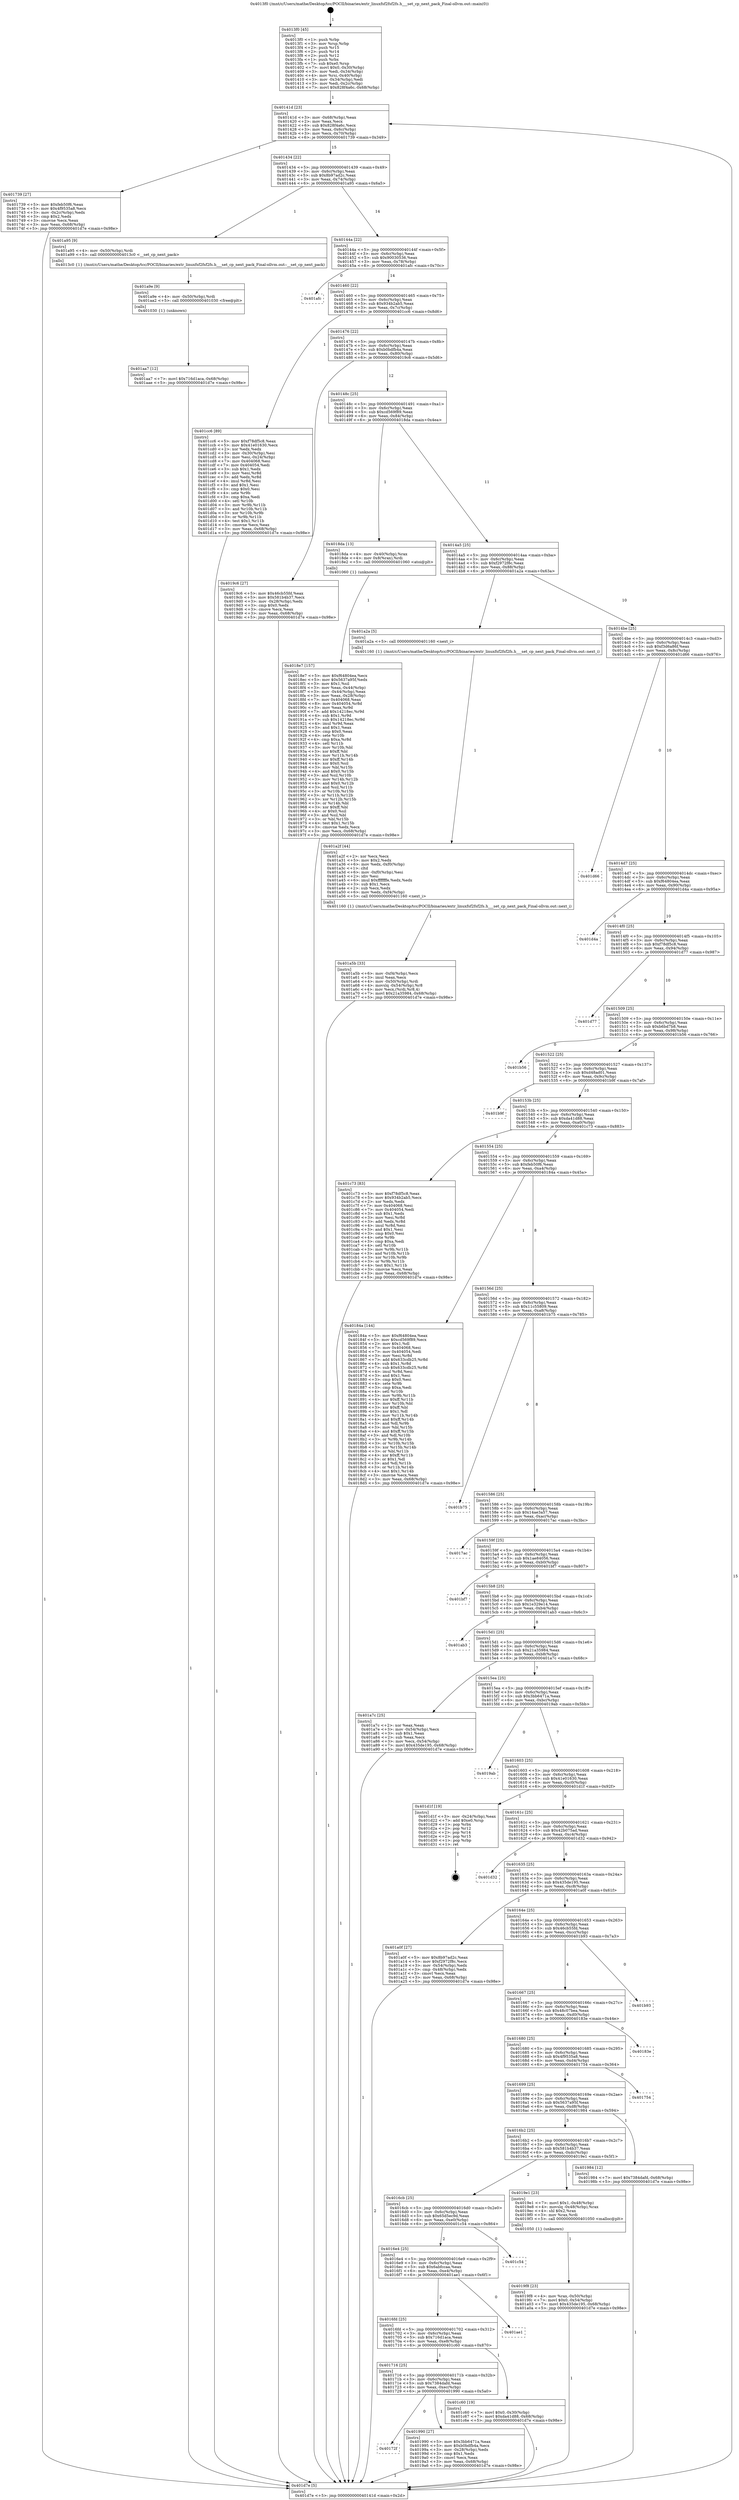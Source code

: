 digraph "0x4013f0" {
  label = "0x4013f0 (/mnt/c/Users/mathe/Desktop/tcc/POCII/binaries/extr_linuxfsf2fsf2fs.h___set_cp_next_pack_Final-ollvm.out::main(0))"
  labelloc = "t"
  node[shape=record]

  Entry [label="",width=0.3,height=0.3,shape=circle,fillcolor=black,style=filled]
  "0x40141d" [label="{
     0x40141d [23]\l
     | [instrs]\l
     &nbsp;&nbsp;0x40141d \<+3\>: mov -0x68(%rbp),%eax\l
     &nbsp;&nbsp;0x401420 \<+2\>: mov %eax,%ecx\l
     &nbsp;&nbsp;0x401422 \<+6\>: sub $0x828f4a6c,%ecx\l
     &nbsp;&nbsp;0x401428 \<+3\>: mov %eax,-0x6c(%rbp)\l
     &nbsp;&nbsp;0x40142b \<+3\>: mov %ecx,-0x70(%rbp)\l
     &nbsp;&nbsp;0x40142e \<+6\>: je 0000000000401739 \<main+0x349\>\l
  }"]
  "0x401739" [label="{
     0x401739 [27]\l
     | [instrs]\l
     &nbsp;&nbsp;0x401739 \<+5\>: mov $0xfeb50f6,%eax\l
     &nbsp;&nbsp;0x40173e \<+5\>: mov $0x4f9535a8,%ecx\l
     &nbsp;&nbsp;0x401743 \<+3\>: mov -0x2c(%rbp),%edx\l
     &nbsp;&nbsp;0x401746 \<+3\>: cmp $0x2,%edx\l
     &nbsp;&nbsp;0x401749 \<+3\>: cmovne %ecx,%eax\l
     &nbsp;&nbsp;0x40174c \<+3\>: mov %eax,-0x68(%rbp)\l
     &nbsp;&nbsp;0x40174f \<+5\>: jmp 0000000000401d7e \<main+0x98e\>\l
  }"]
  "0x401434" [label="{
     0x401434 [22]\l
     | [instrs]\l
     &nbsp;&nbsp;0x401434 \<+5\>: jmp 0000000000401439 \<main+0x49\>\l
     &nbsp;&nbsp;0x401439 \<+3\>: mov -0x6c(%rbp),%eax\l
     &nbsp;&nbsp;0x40143c \<+5\>: sub $0x8b97ad2c,%eax\l
     &nbsp;&nbsp;0x401441 \<+3\>: mov %eax,-0x74(%rbp)\l
     &nbsp;&nbsp;0x401444 \<+6\>: je 0000000000401a95 \<main+0x6a5\>\l
  }"]
  "0x401d7e" [label="{
     0x401d7e [5]\l
     | [instrs]\l
     &nbsp;&nbsp;0x401d7e \<+5\>: jmp 000000000040141d \<main+0x2d\>\l
  }"]
  "0x4013f0" [label="{
     0x4013f0 [45]\l
     | [instrs]\l
     &nbsp;&nbsp;0x4013f0 \<+1\>: push %rbp\l
     &nbsp;&nbsp;0x4013f1 \<+3\>: mov %rsp,%rbp\l
     &nbsp;&nbsp;0x4013f4 \<+2\>: push %r15\l
     &nbsp;&nbsp;0x4013f6 \<+2\>: push %r14\l
     &nbsp;&nbsp;0x4013f8 \<+2\>: push %r12\l
     &nbsp;&nbsp;0x4013fa \<+1\>: push %rbx\l
     &nbsp;&nbsp;0x4013fb \<+7\>: sub $0xe0,%rsp\l
     &nbsp;&nbsp;0x401402 \<+7\>: movl $0x0,-0x30(%rbp)\l
     &nbsp;&nbsp;0x401409 \<+3\>: mov %edi,-0x34(%rbp)\l
     &nbsp;&nbsp;0x40140c \<+4\>: mov %rsi,-0x40(%rbp)\l
     &nbsp;&nbsp;0x401410 \<+3\>: mov -0x34(%rbp),%edi\l
     &nbsp;&nbsp;0x401413 \<+3\>: mov %edi,-0x2c(%rbp)\l
     &nbsp;&nbsp;0x401416 \<+7\>: movl $0x828f4a6c,-0x68(%rbp)\l
  }"]
  Exit [label="",width=0.3,height=0.3,shape=circle,fillcolor=black,style=filled,peripheries=2]
  "0x401a95" [label="{
     0x401a95 [9]\l
     | [instrs]\l
     &nbsp;&nbsp;0x401a95 \<+4\>: mov -0x50(%rbp),%rdi\l
     &nbsp;&nbsp;0x401a99 \<+5\>: call 00000000004013c0 \<__set_cp_next_pack\>\l
     | [calls]\l
     &nbsp;&nbsp;0x4013c0 \{1\} (/mnt/c/Users/mathe/Desktop/tcc/POCII/binaries/extr_linuxfsf2fsf2fs.h___set_cp_next_pack_Final-ollvm.out::__set_cp_next_pack)\l
  }"]
  "0x40144a" [label="{
     0x40144a [22]\l
     | [instrs]\l
     &nbsp;&nbsp;0x40144a \<+5\>: jmp 000000000040144f \<main+0x5f\>\l
     &nbsp;&nbsp;0x40144f \<+3\>: mov -0x6c(%rbp),%eax\l
     &nbsp;&nbsp;0x401452 \<+5\>: sub $0x90030536,%eax\l
     &nbsp;&nbsp;0x401457 \<+3\>: mov %eax,-0x78(%rbp)\l
     &nbsp;&nbsp;0x40145a \<+6\>: je 0000000000401afc \<main+0x70c\>\l
  }"]
  "0x401aa7" [label="{
     0x401aa7 [12]\l
     | [instrs]\l
     &nbsp;&nbsp;0x401aa7 \<+7\>: movl $0x716d1aca,-0x68(%rbp)\l
     &nbsp;&nbsp;0x401aae \<+5\>: jmp 0000000000401d7e \<main+0x98e\>\l
  }"]
  "0x401afc" [label="{
     0x401afc\l
  }", style=dashed]
  "0x401460" [label="{
     0x401460 [22]\l
     | [instrs]\l
     &nbsp;&nbsp;0x401460 \<+5\>: jmp 0000000000401465 \<main+0x75\>\l
     &nbsp;&nbsp;0x401465 \<+3\>: mov -0x6c(%rbp),%eax\l
     &nbsp;&nbsp;0x401468 \<+5\>: sub $0x934b2ab5,%eax\l
     &nbsp;&nbsp;0x40146d \<+3\>: mov %eax,-0x7c(%rbp)\l
     &nbsp;&nbsp;0x401470 \<+6\>: je 0000000000401cc6 \<main+0x8d6\>\l
  }"]
  "0x401a9e" [label="{
     0x401a9e [9]\l
     | [instrs]\l
     &nbsp;&nbsp;0x401a9e \<+4\>: mov -0x50(%rbp),%rdi\l
     &nbsp;&nbsp;0x401aa2 \<+5\>: call 0000000000401030 \<free@plt\>\l
     | [calls]\l
     &nbsp;&nbsp;0x401030 \{1\} (unknown)\l
  }"]
  "0x401cc6" [label="{
     0x401cc6 [89]\l
     | [instrs]\l
     &nbsp;&nbsp;0x401cc6 \<+5\>: mov $0xf78df5c8,%eax\l
     &nbsp;&nbsp;0x401ccb \<+5\>: mov $0x41e01630,%ecx\l
     &nbsp;&nbsp;0x401cd0 \<+2\>: xor %edx,%edx\l
     &nbsp;&nbsp;0x401cd2 \<+3\>: mov -0x30(%rbp),%esi\l
     &nbsp;&nbsp;0x401cd5 \<+3\>: mov %esi,-0x24(%rbp)\l
     &nbsp;&nbsp;0x401cd8 \<+7\>: mov 0x404068,%esi\l
     &nbsp;&nbsp;0x401cdf \<+7\>: mov 0x404054,%edi\l
     &nbsp;&nbsp;0x401ce6 \<+3\>: sub $0x1,%edx\l
     &nbsp;&nbsp;0x401ce9 \<+3\>: mov %esi,%r8d\l
     &nbsp;&nbsp;0x401cec \<+3\>: add %edx,%r8d\l
     &nbsp;&nbsp;0x401cef \<+4\>: imul %r8d,%esi\l
     &nbsp;&nbsp;0x401cf3 \<+3\>: and $0x1,%esi\l
     &nbsp;&nbsp;0x401cf6 \<+3\>: cmp $0x0,%esi\l
     &nbsp;&nbsp;0x401cf9 \<+4\>: sete %r9b\l
     &nbsp;&nbsp;0x401cfd \<+3\>: cmp $0xa,%edi\l
     &nbsp;&nbsp;0x401d00 \<+4\>: setl %r10b\l
     &nbsp;&nbsp;0x401d04 \<+3\>: mov %r9b,%r11b\l
     &nbsp;&nbsp;0x401d07 \<+3\>: and %r10b,%r11b\l
     &nbsp;&nbsp;0x401d0a \<+3\>: xor %r10b,%r9b\l
     &nbsp;&nbsp;0x401d0d \<+3\>: or %r9b,%r11b\l
     &nbsp;&nbsp;0x401d10 \<+4\>: test $0x1,%r11b\l
     &nbsp;&nbsp;0x401d14 \<+3\>: cmovne %ecx,%eax\l
     &nbsp;&nbsp;0x401d17 \<+3\>: mov %eax,-0x68(%rbp)\l
     &nbsp;&nbsp;0x401d1a \<+5\>: jmp 0000000000401d7e \<main+0x98e\>\l
  }"]
  "0x401476" [label="{
     0x401476 [22]\l
     | [instrs]\l
     &nbsp;&nbsp;0x401476 \<+5\>: jmp 000000000040147b \<main+0x8b\>\l
     &nbsp;&nbsp;0x40147b \<+3\>: mov -0x6c(%rbp),%eax\l
     &nbsp;&nbsp;0x40147e \<+5\>: sub $0xb0bdfb4a,%eax\l
     &nbsp;&nbsp;0x401483 \<+3\>: mov %eax,-0x80(%rbp)\l
     &nbsp;&nbsp;0x401486 \<+6\>: je 00000000004019c6 \<main+0x5d6\>\l
  }"]
  "0x401a5b" [label="{
     0x401a5b [33]\l
     | [instrs]\l
     &nbsp;&nbsp;0x401a5b \<+6\>: mov -0xf4(%rbp),%ecx\l
     &nbsp;&nbsp;0x401a61 \<+3\>: imul %eax,%ecx\l
     &nbsp;&nbsp;0x401a64 \<+4\>: mov -0x50(%rbp),%rdi\l
     &nbsp;&nbsp;0x401a68 \<+4\>: movslq -0x54(%rbp),%r8\l
     &nbsp;&nbsp;0x401a6c \<+4\>: mov %ecx,(%rdi,%r8,4)\l
     &nbsp;&nbsp;0x401a70 \<+7\>: movl $0x21a35984,-0x68(%rbp)\l
     &nbsp;&nbsp;0x401a77 \<+5\>: jmp 0000000000401d7e \<main+0x98e\>\l
  }"]
  "0x4019c6" [label="{
     0x4019c6 [27]\l
     | [instrs]\l
     &nbsp;&nbsp;0x4019c6 \<+5\>: mov $0x46cb55fd,%eax\l
     &nbsp;&nbsp;0x4019cb \<+5\>: mov $0x581b4b37,%ecx\l
     &nbsp;&nbsp;0x4019d0 \<+3\>: mov -0x28(%rbp),%edx\l
     &nbsp;&nbsp;0x4019d3 \<+3\>: cmp $0x0,%edx\l
     &nbsp;&nbsp;0x4019d6 \<+3\>: cmove %ecx,%eax\l
     &nbsp;&nbsp;0x4019d9 \<+3\>: mov %eax,-0x68(%rbp)\l
     &nbsp;&nbsp;0x4019dc \<+5\>: jmp 0000000000401d7e \<main+0x98e\>\l
  }"]
  "0x40148c" [label="{
     0x40148c [25]\l
     | [instrs]\l
     &nbsp;&nbsp;0x40148c \<+5\>: jmp 0000000000401491 \<main+0xa1\>\l
     &nbsp;&nbsp;0x401491 \<+3\>: mov -0x6c(%rbp),%eax\l
     &nbsp;&nbsp;0x401494 \<+5\>: sub $0xcd569f89,%eax\l
     &nbsp;&nbsp;0x401499 \<+6\>: mov %eax,-0x84(%rbp)\l
     &nbsp;&nbsp;0x40149f \<+6\>: je 00000000004018da \<main+0x4ea\>\l
  }"]
  "0x401a2f" [label="{
     0x401a2f [44]\l
     | [instrs]\l
     &nbsp;&nbsp;0x401a2f \<+2\>: xor %ecx,%ecx\l
     &nbsp;&nbsp;0x401a31 \<+5\>: mov $0x2,%edx\l
     &nbsp;&nbsp;0x401a36 \<+6\>: mov %edx,-0xf0(%rbp)\l
     &nbsp;&nbsp;0x401a3c \<+1\>: cltd\l
     &nbsp;&nbsp;0x401a3d \<+6\>: mov -0xf0(%rbp),%esi\l
     &nbsp;&nbsp;0x401a43 \<+2\>: idiv %esi\l
     &nbsp;&nbsp;0x401a45 \<+6\>: imul $0xfffffffe,%edx,%edx\l
     &nbsp;&nbsp;0x401a4b \<+3\>: sub $0x1,%ecx\l
     &nbsp;&nbsp;0x401a4e \<+2\>: sub %ecx,%edx\l
     &nbsp;&nbsp;0x401a50 \<+6\>: mov %edx,-0xf4(%rbp)\l
     &nbsp;&nbsp;0x401a56 \<+5\>: call 0000000000401160 \<next_i\>\l
     | [calls]\l
     &nbsp;&nbsp;0x401160 \{1\} (/mnt/c/Users/mathe/Desktop/tcc/POCII/binaries/extr_linuxfsf2fsf2fs.h___set_cp_next_pack_Final-ollvm.out::next_i)\l
  }"]
  "0x4018da" [label="{
     0x4018da [13]\l
     | [instrs]\l
     &nbsp;&nbsp;0x4018da \<+4\>: mov -0x40(%rbp),%rax\l
     &nbsp;&nbsp;0x4018de \<+4\>: mov 0x8(%rax),%rdi\l
     &nbsp;&nbsp;0x4018e2 \<+5\>: call 0000000000401060 \<atoi@plt\>\l
     | [calls]\l
     &nbsp;&nbsp;0x401060 \{1\} (unknown)\l
  }"]
  "0x4014a5" [label="{
     0x4014a5 [25]\l
     | [instrs]\l
     &nbsp;&nbsp;0x4014a5 \<+5\>: jmp 00000000004014aa \<main+0xba\>\l
     &nbsp;&nbsp;0x4014aa \<+3\>: mov -0x6c(%rbp),%eax\l
     &nbsp;&nbsp;0x4014ad \<+5\>: sub $0xf2972f8c,%eax\l
     &nbsp;&nbsp;0x4014b2 \<+6\>: mov %eax,-0x88(%rbp)\l
     &nbsp;&nbsp;0x4014b8 \<+6\>: je 0000000000401a2a \<main+0x63a\>\l
  }"]
  "0x4019f8" [label="{
     0x4019f8 [23]\l
     | [instrs]\l
     &nbsp;&nbsp;0x4019f8 \<+4\>: mov %rax,-0x50(%rbp)\l
     &nbsp;&nbsp;0x4019fc \<+7\>: movl $0x0,-0x54(%rbp)\l
     &nbsp;&nbsp;0x401a03 \<+7\>: movl $0x435de195,-0x68(%rbp)\l
     &nbsp;&nbsp;0x401a0a \<+5\>: jmp 0000000000401d7e \<main+0x98e\>\l
  }"]
  "0x401a2a" [label="{
     0x401a2a [5]\l
     | [instrs]\l
     &nbsp;&nbsp;0x401a2a \<+5\>: call 0000000000401160 \<next_i\>\l
     | [calls]\l
     &nbsp;&nbsp;0x401160 \{1\} (/mnt/c/Users/mathe/Desktop/tcc/POCII/binaries/extr_linuxfsf2fsf2fs.h___set_cp_next_pack_Final-ollvm.out::next_i)\l
  }"]
  "0x4014be" [label="{
     0x4014be [25]\l
     | [instrs]\l
     &nbsp;&nbsp;0x4014be \<+5\>: jmp 00000000004014c3 \<main+0xd3\>\l
     &nbsp;&nbsp;0x4014c3 \<+3\>: mov -0x6c(%rbp),%eax\l
     &nbsp;&nbsp;0x4014c6 \<+5\>: sub $0xf3d6a86f,%eax\l
     &nbsp;&nbsp;0x4014cb \<+6\>: mov %eax,-0x8c(%rbp)\l
     &nbsp;&nbsp;0x4014d1 \<+6\>: je 0000000000401d66 \<main+0x976\>\l
  }"]
  "0x40172f" [label="{
     0x40172f\l
  }", style=dashed]
  "0x401d66" [label="{
     0x401d66\l
  }", style=dashed]
  "0x4014d7" [label="{
     0x4014d7 [25]\l
     | [instrs]\l
     &nbsp;&nbsp;0x4014d7 \<+5\>: jmp 00000000004014dc \<main+0xec\>\l
     &nbsp;&nbsp;0x4014dc \<+3\>: mov -0x6c(%rbp),%eax\l
     &nbsp;&nbsp;0x4014df \<+5\>: sub $0xf64804ea,%eax\l
     &nbsp;&nbsp;0x4014e4 \<+6\>: mov %eax,-0x90(%rbp)\l
     &nbsp;&nbsp;0x4014ea \<+6\>: je 0000000000401d4a \<main+0x95a\>\l
  }"]
  "0x401990" [label="{
     0x401990 [27]\l
     | [instrs]\l
     &nbsp;&nbsp;0x401990 \<+5\>: mov $0x3bb6471a,%eax\l
     &nbsp;&nbsp;0x401995 \<+5\>: mov $0xb0bdfb4a,%ecx\l
     &nbsp;&nbsp;0x40199a \<+3\>: mov -0x28(%rbp),%edx\l
     &nbsp;&nbsp;0x40199d \<+3\>: cmp $0x1,%edx\l
     &nbsp;&nbsp;0x4019a0 \<+3\>: cmovl %ecx,%eax\l
     &nbsp;&nbsp;0x4019a3 \<+3\>: mov %eax,-0x68(%rbp)\l
     &nbsp;&nbsp;0x4019a6 \<+5\>: jmp 0000000000401d7e \<main+0x98e\>\l
  }"]
  "0x401d4a" [label="{
     0x401d4a\l
  }", style=dashed]
  "0x4014f0" [label="{
     0x4014f0 [25]\l
     | [instrs]\l
     &nbsp;&nbsp;0x4014f0 \<+5\>: jmp 00000000004014f5 \<main+0x105\>\l
     &nbsp;&nbsp;0x4014f5 \<+3\>: mov -0x6c(%rbp),%eax\l
     &nbsp;&nbsp;0x4014f8 \<+5\>: sub $0xf78df5c8,%eax\l
     &nbsp;&nbsp;0x4014fd \<+6\>: mov %eax,-0x94(%rbp)\l
     &nbsp;&nbsp;0x401503 \<+6\>: je 0000000000401d77 \<main+0x987\>\l
  }"]
  "0x401716" [label="{
     0x401716 [25]\l
     | [instrs]\l
     &nbsp;&nbsp;0x401716 \<+5\>: jmp 000000000040171b \<main+0x32b\>\l
     &nbsp;&nbsp;0x40171b \<+3\>: mov -0x6c(%rbp),%eax\l
     &nbsp;&nbsp;0x40171e \<+5\>: sub $0x7384dafd,%eax\l
     &nbsp;&nbsp;0x401723 \<+6\>: mov %eax,-0xec(%rbp)\l
     &nbsp;&nbsp;0x401729 \<+6\>: je 0000000000401990 \<main+0x5a0\>\l
  }"]
  "0x401d77" [label="{
     0x401d77\l
  }", style=dashed]
  "0x401509" [label="{
     0x401509 [25]\l
     | [instrs]\l
     &nbsp;&nbsp;0x401509 \<+5\>: jmp 000000000040150e \<main+0x11e\>\l
     &nbsp;&nbsp;0x40150e \<+3\>: mov -0x6c(%rbp),%eax\l
     &nbsp;&nbsp;0x401511 \<+5\>: sub $0xb6bd7b8,%eax\l
     &nbsp;&nbsp;0x401516 \<+6\>: mov %eax,-0x98(%rbp)\l
     &nbsp;&nbsp;0x40151c \<+6\>: je 0000000000401b56 \<main+0x766\>\l
  }"]
  "0x401c60" [label="{
     0x401c60 [19]\l
     | [instrs]\l
     &nbsp;&nbsp;0x401c60 \<+7\>: movl $0x0,-0x30(%rbp)\l
     &nbsp;&nbsp;0x401c67 \<+7\>: movl $0xda41d88,-0x68(%rbp)\l
     &nbsp;&nbsp;0x401c6e \<+5\>: jmp 0000000000401d7e \<main+0x98e\>\l
  }"]
  "0x401b56" [label="{
     0x401b56\l
  }", style=dashed]
  "0x401522" [label="{
     0x401522 [25]\l
     | [instrs]\l
     &nbsp;&nbsp;0x401522 \<+5\>: jmp 0000000000401527 \<main+0x137\>\l
     &nbsp;&nbsp;0x401527 \<+3\>: mov -0x6c(%rbp),%eax\l
     &nbsp;&nbsp;0x40152a \<+5\>: sub $0xd48ad01,%eax\l
     &nbsp;&nbsp;0x40152f \<+6\>: mov %eax,-0x9c(%rbp)\l
     &nbsp;&nbsp;0x401535 \<+6\>: je 0000000000401b9f \<main+0x7af\>\l
  }"]
  "0x4016fd" [label="{
     0x4016fd [25]\l
     | [instrs]\l
     &nbsp;&nbsp;0x4016fd \<+5\>: jmp 0000000000401702 \<main+0x312\>\l
     &nbsp;&nbsp;0x401702 \<+3\>: mov -0x6c(%rbp),%eax\l
     &nbsp;&nbsp;0x401705 \<+5\>: sub $0x716d1aca,%eax\l
     &nbsp;&nbsp;0x40170a \<+6\>: mov %eax,-0xe8(%rbp)\l
     &nbsp;&nbsp;0x401710 \<+6\>: je 0000000000401c60 \<main+0x870\>\l
  }"]
  "0x401b9f" [label="{
     0x401b9f\l
  }", style=dashed]
  "0x40153b" [label="{
     0x40153b [25]\l
     | [instrs]\l
     &nbsp;&nbsp;0x40153b \<+5\>: jmp 0000000000401540 \<main+0x150\>\l
     &nbsp;&nbsp;0x401540 \<+3\>: mov -0x6c(%rbp),%eax\l
     &nbsp;&nbsp;0x401543 \<+5\>: sub $0xda41d88,%eax\l
     &nbsp;&nbsp;0x401548 \<+6\>: mov %eax,-0xa0(%rbp)\l
     &nbsp;&nbsp;0x40154e \<+6\>: je 0000000000401c73 \<main+0x883\>\l
  }"]
  "0x401ae1" [label="{
     0x401ae1\l
  }", style=dashed]
  "0x401c73" [label="{
     0x401c73 [83]\l
     | [instrs]\l
     &nbsp;&nbsp;0x401c73 \<+5\>: mov $0xf78df5c8,%eax\l
     &nbsp;&nbsp;0x401c78 \<+5\>: mov $0x934b2ab5,%ecx\l
     &nbsp;&nbsp;0x401c7d \<+2\>: xor %edx,%edx\l
     &nbsp;&nbsp;0x401c7f \<+7\>: mov 0x404068,%esi\l
     &nbsp;&nbsp;0x401c86 \<+7\>: mov 0x404054,%edi\l
     &nbsp;&nbsp;0x401c8d \<+3\>: sub $0x1,%edx\l
     &nbsp;&nbsp;0x401c90 \<+3\>: mov %esi,%r8d\l
     &nbsp;&nbsp;0x401c93 \<+3\>: add %edx,%r8d\l
     &nbsp;&nbsp;0x401c96 \<+4\>: imul %r8d,%esi\l
     &nbsp;&nbsp;0x401c9a \<+3\>: and $0x1,%esi\l
     &nbsp;&nbsp;0x401c9d \<+3\>: cmp $0x0,%esi\l
     &nbsp;&nbsp;0x401ca0 \<+4\>: sete %r9b\l
     &nbsp;&nbsp;0x401ca4 \<+3\>: cmp $0xa,%edi\l
     &nbsp;&nbsp;0x401ca7 \<+4\>: setl %r10b\l
     &nbsp;&nbsp;0x401cab \<+3\>: mov %r9b,%r11b\l
     &nbsp;&nbsp;0x401cae \<+3\>: and %r10b,%r11b\l
     &nbsp;&nbsp;0x401cb1 \<+3\>: xor %r10b,%r9b\l
     &nbsp;&nbsp;0x401cb4 \<+3\>: or %r9b,%r11b\l
     &nbsp;&nbsp;0x401cb7 \<+4\>: test $0x1,%r11b\l
     &nbsp;&nbsp;0x401cbb \<+3\>: cmovne %ecx,%eax\l
     &nbsp;&nbsp;0x401cbe \<+3\>: mov %eax,-0x68(%rbp)\l
     &nbsp;&nbsp;0x401cc1 \<+5\>: jmp 0000000000401d7e \<main+0x98e\>\l
  }"]
  "0x401554" [label="{
     0x401554 [25]\l
     | [instrs]\l
     &nbsp;&nbsp;0x401554 \<+5\>: jmp 0000000000401559 \<main+0x169\>\l
     &nbsp;&nbsp;0x401559 \<+3\>: mov -0x6c(%rbp),%eax\l
     &nbsp;&nbsp;0x40155c \<+5\>: sub $0xfeb50f6,%eax\l
     &nbsp;&nbsp;0x401561 \<+6\>: mov %eax,-0xa4(%rbp)\l
     &nbsp;&nbsp;0x401567 \<+6\>: je 000000000040184a \<main+0x45a\>\l
  }"]
  "0x4016e4" [label="{
     0x4016e4 [25]\l
     | [instrs]\l
     &nbsp;&nbsp;0x4016e4 \<+5\>: jmp 00000000004016e9 \<main+0x2f9\>\l
     &nbsp;&nbsp;0x4016e9 \<+3\>: mov -0x6c(%rbp),%eax\l
     &nbsp;&nbsp;0x4016ec \<+5\>: sub $0x6abfccaa,%eax\l
     &nbsp;&nbsp;0x4016f1 \<+6\>: mov %eax,-0xe4(%rbp)\l
     &nbsp;&nbsp;0x4016f7 \<+6\>: je 0000000000401ae1 \<main+0x6f1\>\l
  }"]
  "0x40184a" [label="{
     0x40184a [144]\l
     | [instrs]\l
     &nbsp;&nbsp;0x40184a \<+5\>: mov $0xf64804ea,%eax\l
     &nbsp;&nbsp;0x40184f \<+5\>: mov $0xcd569f89,%ecx\l
     &nbsp;&nbsp;0x401854 \<+2\>: mov $0x1,%dl\l
     &nbsp;&nbsp;0x401856 \<+7\>: mov 0x404068,%esi\l
     &nbsp;&nbsp;0x40185d \<+7\>: mov 0x404054,%edi\l
     &nbsp;&nbsp;0x401864 \<+3\>: mov %esi,%r8d\l
     &nbsp;&nbsp;0x401867 \<+7\>: add $0x633cdb25,%r8d\l
     &nbsp;&nbsp;0x40186e \<+4\>: sub $0x1,%r8d\l
     &nbsp;&nbsp;0x401872 \<+7\>: sub $0x633cdb25,%r8d\l
     &nbsp;&nbsp;0x401879 \<+4\>: imul %r8d,%esi\l
     &nbsp;&nbsp;0x40187d \<+3\>: and $0x1,%esi\l
     &nbsp;&nbsp;0x401880 \<+3\>: cmp $0x0,%esi\l
     &nbsp;&nbsp;0x401883 \<+4\>: sete %r9b\l
     &nbsp;&nbsp;0x401887 \<+3\>: cmp $0xa,%edi\l
     &nbsp;&nbsp;0x40188a \<+4\>: setl %r10b\l
     &nbsp;&nbsp;0x40188e \<+3\>: mov %r9b,%r11b\l
     &nbsp;&nbsp;0x401891 \<+4\>: xor $0xff,%r11b\l
     &nbsp;&nbsp;0x401895 \<+3\>: mov %r10b,%bl\l
     &nbsp;&nbsp;0x401898 \<+3\>: xor $0xff,%bl\l
     &nbsp;&nbsp;0x40189b \<+3\>: xor $0x1,%dl\l
     &nbsp;&nbsp;0x40189e \<+3\>: mov %r11b,%r14b\l
     &nbsp;&nbsp;0x4018a1 \<+4\>: and $0xff,%r14b\l
     &nbsp;&nbsp;0x4018a5 \<+3\>: and %dl,%r9b\l
     &nbsp;&nbsp;0x4018a8 \<+3\>: mov %bl,%r15b\l
     &nbsp;&nbsp;0x4018ab \<+4\>: and $0xff,%r15b\l
     &nbsp;&nbsp;0x4018af \<+3\>: and %dl,%r10b\l
     &nbsp;&nbsp;0x4018b2 \<+3\>: or %r9b,%r14b\l
     &nbsp;&nbsp;0x4018b5 \<+3\>: or %r10b,%r15b\l
     &nbsp;&nbsp;0x4018b8 \<+3\>: xor %r15b,%r14b\l
     &nbsp;&nbsp;0x4018bb \<+3\>: or %bl,%r11b\l
     &nbsp;&nbsp;0x4018be \<+4\>: xor $0xff,%r11b\l
     &nbsp;&nbsp;0x4018c2 \<+3\>: or $0x1,%dl\l
     &nbsp;&nbsp;0x4018c5 \<+3\>: and %dl,%r11b\l
     &nbsp;&nbsp;0x4018c8 \<+3\>: or %r11b,%r14b\l
     &nbsp;&nbsp;0x4018cb \<+4\>: test $0x1,%r14b\l
     &nbsp;&nbsp;0x4018cf \<+3\>: cmovne %ecx,%eax\l
     &nbsp;&nbsp;0x4018d2 \<+3\>: mov %eax,-0x68(%rbp)\l
     &nbsp;&nbsp;0x4018d5 \<+5\>: jmp 0000000000401d7e \<main+0x98e\>\l
  }"]
  "0x40156d" [label="{
     0x40156d [25]\l
     | [instrs]\l
     &nbsp;&nbsp;0x40156d \<+5\>: jmp 0000000000401572 \<main+0x182\>\l
     &nbsp;&nbsp;0x401572 \<+3\>: mov -0x6c(%rbp),%eax\l
     &nbsp;&nbsp;0x401575 \<+5\>: sub $0x11c55809,%eax\l
     &nbsp;&nbsp;0x40157a \<+6\>: mov %eax,-0xa8(%rbp)\l
     &nbsp;&nbsp;0x401580 \<+6\>: je 0000000000401b75 \<main+0x785\>\l
  }"]
  "0x4018e7" [label="{
     0x4018e7 [157]\l
     | [instrs]\l
     &nbsp;&nbsp;0x4018e7 \<+5\>: mov $0xf64804ea,%ecx\l
     &nbsp;&nbsp;0x4018ec \<+5\>: mov $0x5637a95f,%edx\l
     &nbsp;&nbsp;0x4018f1 \<+3\>: mov $0x1,%sil\l
     &nbsp;&nbsp;0x4018f4 \<+3\>: mov %eax,-0x44(%rbp)\l
     &nbsp;&nbsp;0x4018f7 \<+3\>: mov -0x44(%rbp),%eax\l
     &nbsp;&nbsp;0x4018fa \<+3\>: mov %eax,-0x28(%rbp)\l
     &nbsp;&nbsp;0x4018fd \<+7\>: mov 0x404068,%eax\l
     &nbsp;&nbsp;0x401904 \<+8\>: mov 0x404054,%r8d\l
     &nbsp;&nbsp;0x40190c \<+3\>: mov %eax,%r9d\l
     &nbsp;&nbsp;0x40190f \<+7\>: add $0x14218ec,%r9d\l
     &nbsp;&nbsp;0x401916 \<+4\>: sub $0x1,%r9d\l
     &nbsp;&nbsp;0x40191a \<+7\>: sub $0x14218ec,%r9d\l
     &nbsp;&nbsp;0x401921 \<+4\>: imul %r9d,%eax\l
     &nbsp;&nbsp;0x401925 \<+3\>: and $0x1,%eax\l
     &nbsp;&nbsp;0x401928 \<+3\>: cmp $0x0,%eax\l
     &nbsp;&nbsp;0x40192b \<+4\>: sete %r10b\l
     &nbsp;&nbsp;0x40192f \<+4\>: cmp $0xa,%r8d\l
     &nbsp;&nbsp;0x401933 \<+4\>: setl %r11b\l
     &nbsp;&nbsp;0x401937 \<+3\>: mov %r10b,%bl\l
     &nbsp;&nbsp;0x40193a \<+3\>: xor $0xff,%bl\l
     &nbsp;&nbsp;0x40193d \<+3\>: mov %r11b,%r14b\l
     &nbsp;&nbsp;0x401940 \<+4\>: xor $0xff,%r14b\l
     &nbsp;&nbsp;0x401944 \<+4\>: xor $0x0,%sil\l
     &nbsp;&nbsp;0x401948 \<+3\>: mov %bl,%r15b\l
     &nbsp;&nbsp;0x40194b \<+4\>: and $0x0,%r15b\l
     &nbsp;&nbsp;0x40194f \<+3\>: and %sil,%r10b\l
     &nbsp;&nbsp;0x401952 \<+3\>: mov %r14b,%r12b\l
     &nbsp;&nbsp;0x401955 \<+4\>: and $0x0,%r12b\l
     &nbsp;&nbsp;0x401959 \<+3\>: and %sil,%r11b\l
     &nbsp;&nbsp;0x40195c \<+3\>: or %r10b,%r15b\l
     &nbsp;&nbsp;0x40195f \<+3\>: or %r11b,%r12b\l
     &nbsp;&nbsp;0x401962 \<+3\>: xor %r12b,%r15b\l
     &nbsp;&nbsp;0x401965 \<+3\>: or %r14b,%bl\l
     &nbsp;&nbsp;0x401968 \<+3\>: xor $0xff,%bl\l
     &nbsp;&nbsp;0x40196b \<+4\>: or $0x0,%sil\l
     &nbsp;&nbsp;0x40196f \<+3\>: and %sil,%bl\l
     &nbsp;&nbsp;0x401972 \<+3\>: or %bl,%r15b\l
     &nbsp;&nbsp;0x401975 \<+4\>: test $0x1,%r15b\l
     &nbsp;&nbsp;0x401979 \<+3\>: cmovne %edx,%ecx\l
     &nbsp;&nbsp;0x40197c \<+3\>: mov %ecx,-0x68(%rbp)\l
     &nbsp;&nbsp;0x40197f \<+5\>: jmp 0000000000401d7e \<main+0x98e\>\l
  }"]
  "0x401c54" [label="{
     0x401c54\l
  }", style=dashed]
  "0x401b75" [label="{
     0x401b75\l
  }", style=dashed]
  "0x401586" [label="{
     0x401586 [25]\l
     | [instrs]\l
     &nbsp;&nbsp;0x401586 \<+5\>: jmp 000000000040158b \<main+0x19b\>\l
     &nbsp;&nbsp;0x40158b \<+3\>: mov -0x6c(%rbp),%eax\l
     &nbsp;&nbsp;0x40158e \<+5\>: sub $0x14ae3a57,%eax\l
     &nbsp;&nbsp;0x401593 \<+6\>: mov %eax,-0xac(%rbp)\l
     &nbsp;&nbsp;0x401599 \<+6\>: je 00000000004017ac \<main+0x3bc\>\l
  }"]
  "0x4016cb" [label="{
     0x4016cb [25]\l
     | [instrs]\l
     &nbsp;&nbsp;0x4016cb \<+5\>: jmp 00000000004016d0 \<main+0x2e0\>\l
     &nbsp;&nbsp;0x4016d0 \<+3\>: mov -0x6c(%rbp),%eax\l
     &nbsp;&nbsp;0x4016d3 \<+5\>: sub $0x65d5ec9d,%eax\l
     &nbsp;&nbsp;0x4016d8 \<+6\>: mov %eax,-0xe0(%rbp)\l
     &nbsp;&nbsp;0x4016de \<+6\>: je 0000000000401c54 \<main+0x864\>\l
  }"]
  "0x4017ac" [label="{
     0x4017ac\l
  }", style=dashed]
  "0x40159f" [label="{
     0x40159f [25]\l
     | [instrs]\l
     &nbsp;&nbsp;0x40159f \<+5\>: jmp 00000000004015a4 \<main+0x1b4\>\l
     &nbsp;&nbsp;0x4015a4 \<+3\>: mov -0x6c(%rbp),%eax\l
     &nbsp;&nbsp;0x4015a7 \<+5\>: sub $0x1ae84056,%eax\l
     &nbsp;&nbsp;0x4015ac \<+6\>: mov %eax,-0xb0(%rbp)\l
     &nbsp;&nbsp;0x4015b2 \<+6\>: je 0000000000401bf7 \<main+0x807\>\l
  }"]
  "0x4019e1" [label="{
     0x4019e1 [23]\l
     | [instrs]\l
     &nbsp;&nbsp;0x4019e1 \<+7\>: movl $0x1,-0x48(%rbp)\l
     &nbsp;&nbsp;0x4019e8 \<+4\>: movslq -0x48(%rbp),%rax\l
     &nbsp;&nbsp;0x4019ec \<+4\>: shl $0x2,%rax\l
     &nbsp;&nbsp;0x4019f0 \<+3\>: mov %rax,%rdi\l
     &nbsp;&nbsp;0x4019f3 \<+5\>: call 0000000000401050 \<malloc@plt\>\l
     | [calls]\l
     &nbsp;&nbsp;0x401050 \{1\} (unknown)\l
  }"]
  "0x401bf7" [label="{
     0x401bf7\l
  }", style=dashed]
  "0x4015b8" [label="{
     0x4015b8 [25]\l
     | [instrs]\l
     &nbsp;&nbsp;0x4015b8 \<+5\>: jmp 00000000004015bd \<main+0x1cd\>\l
     &nbsp;&nbsp;0x4015bd \<+3\>: mov -0x6c(%rbp),%eax\l
     &nbsp;&nbsp;0x4015c0 \<+5\>: sub $0x1e329e14,%eax\l
     &nbsp;&nbsp;0x4015c5 \<+6\>: mov %eax,-0xb4(%rbp)\l
     &nbsp;&nbsp;0x4015cb \<+6\>: je 0000000000401ab3 \<main+0x6c3\>\l
  }"]
  "0x4016b2" [label="{
     0x4016b2 [25]\l
     | [instrs]\l
     &nbsp;&nbsp;0x4016b2 \<+5\>: jmp 00000000004016b7 \<main+0x2c7\>\l
     &nbsp;&nbsp;0x4016b7 \<+3\>: mov -0x6c(%rbp),%eax\l
     &nbsp;&nbsp;0x4016ba \<+5\>: sub $0x581b4b37,%eax\l
     &nbsp;&nbsp;0x4016bf \<+6\>: mov %eax,-0xdc(%rbp)\l
     &nbsp;&nbsp;0x4016c5 \<+6\>: je 00000000004019e1 \<main+0x5f1\>\l
  }"]
  "0x401ab3" [label="{
     0x401ab3\l
  }", style=dashed]
  "0x4015d1" [label="{
     0x4015d1 [25]\l
     | [instrs]\l
     &nbsp;&nbsp;0x4015d1 \<+5\>: jmp 00000000004015d6 \<main+0x1e6\>\l
     &nbsp;&nbsp;0x4015d6 \<+3\>: mov -0x6c(%rbp),%eax\l
     &nbsp;&nbsp;0x4015d9 \<+5\>: sub $0x21a35984,%eax\l
     &nbsp;&nbsp;0x4015de \<+6\>: mov %eax,-0xb8(%rbp)\l
     &nbsp;&nbsp;0x4015e4 \<+6\>: je 0000000000401a7c \<main+0x68c\>\l
  }"]
  "0x401984" [label="{
     0x401984 [12]\l
     | [instrs]\l
     &nbsp;&nbsp;0x401984 \<+7\>: movl $0x7384dafd,-0x68(%rbp)\l
     &nbsp;&nbsp;0x40198b \<+5\>: jmp 0000000000401d7e \<main+0x98e\>\l
  }"]
  "0x401a7c" [label="{
     0x401a7c [25]\l
     | [instrs]\l
     &nbsp;&nbsp;0x401a7c \<+2\>: xor %eax,%eax\l
     &nbsp;&nbsp;0x401a7e \<+3\>: mov -0x54(%rbp),%ecx\l
     &nbsp;&nbsp;0x401a81 \<+3\>: sub $0x1,%eax\l
     &nbsp;&nbsp;0x401a84 \<+2\>: sub %eax,%ecx\l
     &nbsp;&nbsp;0x401a86 \<+3\>: mov %ecx,-0x54(%rbp)\l
     &nbsp;&nbsp;0x401a89 \<+7\>: movl $0x435de195,-0x68(%rbp)\l
     &nbsp;&nbsp;0x401a90 \<+5\>: jmp 0000000000401d7e \<main+0x98e\>\l
  }"]
  "0x4015ea" [label="{
     0x4015ea [25]\l
     | [instrs]\l
     &nbsp;&nbsp;0x4015ea \<+5\>: jmp 00000000004015ef \<main+0x1ff\>\l
     &nbsp;&nbsp;0x4015ef \<+3\>: mov -0x6c(%rbp),%eax\l
     &nbsp;&nbsp;0x4015f2 \<+5\>: sub $0x3bb6471a,%eax\l
     &nbsp;&nbsp;0x4015f7 \<+6\>: mov %eax,-0xbc(%rbp)\l
     &nbsp;&nbsp;0x4015fd \<+6\>: je 00000000004019ab \<main+0x5bb\>\l
  }"]
  "0x401699" [label="{
     0x401699 [25]\l
     | [instrs]\l
     &nbsp;&nbsp;0x401699 \<+5\>: jmp 000000000040169e \<main+0x2ae\>\l
     &nbsp;&nbsp;0x40169e \<+3\>: mov -0x6c(%rbp),%eax\l
     &nbsp;&nbsp;0x4016a1 \<+5\>: sub $0x5637a95f,%eax\l
     &nbsp;&nbsp;0x4016a6 \<+6\>: mov %eax,-0xd8(%rbp)\l
     &nbsp;&nbsp;0x4016ac \<+6\>: je 0000000000401984 \<main+0x594\>\l
  }"]
  "0x4019ab" [label="{
     0x4019ab\l
  }", style=dashed]
  "0x401603" [label="{
     0x401603 [25]\l
     | [instrs]\l
     &nbsp;&nbsp;0x401603 \<+5\>: jmp 0000000000401608 \<main+0x218\>\l
     &nbsp;&nbsp;0x401608 \<+3\>: mov -0x6c(%rbp),%eax\l
     &nbsp;&nbsp;0x40160b \<+5\>: sub $0x41e01630,%eax\l
     &nbsp;&nbsp;0x401610 \<+6\>: mov %eax,-0xc0(%rbp)\l
     &nbsp;&nbsp;0x401616 \<+6\>: je 0000000000401d1f \<main+0x92f\>\l
  }"]
  "0x401754" [label="{
     0x401754\l
  }", style=dashed]
  "0x401d1f" [label="{
     0x401d1f [19]\l
     | [instrs]\l
     &nbsp;&nbsp;0x401d1f \<+3\>: mov -0x24(%rbp),%eax\l
     &nbsp;&nbsp;0x401d22 \<+7\>: add $0xe0,%rsp\l
     &nbsp;&nbsp;0x401d29 \<+1\>: pop %rbx\l
     &nbsp;&nbsp;0x401d2a \<+2\>: pop %r12\l
     &nbsp;&nbsp;0x401d2c \<+2\>: pop %r14\l
     &nbsp;&nbsp;0x401d2e \<+2\>: pop %r15\l
     &nbsp;&nbsp;0x401d30 \<+1\>: pop %rbp\l
     &nbsp;&nbsp;0x401d31 \<+1\>: ret\l
  }"]
  "0x40161c" [label="{
     0x40161c [25]\l
     | [instrs]\l
     &nbsp;&nbsp;0x40161c \<+5\>: jmp 0000000000401621 \<main+0x231\>\l
     &nbsp;&nbsp;0x401621 \<+3\>: mov -0x6c(%rbp),%eax\l
     &nbsp;&nbsp;0x401624 \<+5\>: sub $0x42b075ad,%eax\l
     &nbsp;&nbsp;0x401629 \<+6\>: mov %eax,-0xc4(%rbp)\l
     &nbsp;&nbsp;0x40162f \<+6\>: je 0000000000401d32 \<main+0x942\>\l
  }"]
  "0x401680" [label="{
     0x401680 [25]\l
     | [instrs]\l
     &nbsp;&nbsp;0x401680 \<+5\>: jmp 0000000000401685 \<main+0x295\>\l
     &nbsp;&nbsp;0x401685 \<+3\>: mov -0x6c(%rbp),%eax\l
     &nbsp;&nbsp;0x401688 \<+5\>: sub $0x4f9535a8,%eax\l
     &nbsp;&nbsp;0x40168d \<+6\>: mov %eax,-0xd4(%rbp)\l
     &nbsp;&nbsp;0x401693 \<+6\>: je 0000000000401754 \<main+0x364\>\l
  }"]
  "0x401d32" [label="{
     0x401d32\l
  }", style=dashed]
  "0x401635" [label="{
     0x401635 [25]\l
     | [instrs]\l
     &nbsp;&nbsp;0x401635 \<+5\>: jmp 000000000040163a \<main+0x24a\>\l
     &nbsp;&nbsp;0x40163a \<+3\>: mov -0x6c(%rbp),%eax\l
     &nbsp;&nbsp;0x40163d \<+5\>: sub $0x435de195,%eax\l
     &nbsp;&nbsp;0x401642 \<+6\>: mov %eax,-0xc8(%rbp)\l
     &nbsp;&nbsp;0x401648 \<+6\>: je 0000000000401a0f \<main+0x61f\>\l
  }"]
  "0x40183e" [label="{
     0x40183e\l
  }", style=dashed]
  "0x401a0f" [label="{
     0x401a0f [27]\l
     | [instrs]\l
     &nbsp;&nbsp;0x401a0f \<+5\>: mov $0x8b97ad2c,%eax\l
     &nbsp;&nbsp;0x401a14 \<+5\>: mov $0xf2972f8c,%ecx\l
     &nbsp;&nbsp;0x401a19 \<+3\>: mov -0x54(%rbp),%edx\l
     &nbsp;&nbsp;0x401a1c \<+3\>: cmp -0x48(%rbp),%edx\l
     &nbsp;&nbsp;0x401a1f \<+3\>: cmovl %ecx,%eax\l
     &nbsp;&nbsp;0x401a22 \<+3\>: mov %eax,-0x68(%rbp)\l
     &nbsp;&nbsp;0x401a25 \<+5\>: jmp 0000000000401d7e \<main+0x98e\>\l
  }"]
  "0x40164e" [label="{
     0x40164e [25]\l
     | [instrs]\l
     &nbsp;&nbsp;0x40164e \<+5\>: jmp 0000000000401653 \<main+0x263\>\l
     &nbsp;&nbsp;0x401653 \<+3\>: mov -0x6c(%rbp),%eax\l
     &nbsp;&nbsp;0x401656 \<+5\>: sub $0x46cb55fd,%eax\l
     &nbsp;&nbsp;0x40165b \<+6\>: mov %eax,-0xcc(%rbp)\l
     &nbsp;&nbsp;0x401661 \<+6\>: je 0000000000401b93 \<main+0x7a3\>\l
  }"]
  "0x401667" [label="{
     0x401667 [25]\l
     | [instrs]\l
     &nbsp;&nbsp;0x401667 \<+5\>: jmp 000000000040166c \<main+0x27c\>\l
     &nbsp;&nbsp;0x40166c \<+3\>: mov -0x6c(%rbp),%eax\l
     &nbsp;&nbsp;0x40166f \<+5\>: sub $0x48c07bea,%eax\l
     &nbsp;&nbsp;0x401674 \<+6\>: mov %eax,-0xd0(%rbp)\l
     &nbsp;&nbsp;0x40167a \<+6\>: je 000000000040183e \<main+0x44e\>\l
  }"]
  "0x401b93" [label="{
     0x401b93\l
  }", style=dashed]
  Entry -> "0x4013f0" [label=" 1"]
  "0x40141d" -> "0x401739" [label=" 1"]
  "0x40141d" -> "0x401434" [label=" 15"]
  "0x401739" -> "0x401d7e" [label=" 1"]
  "0x4013f0" -> "0x40141d" [label=" 1"]
  "0x401d7e" -> "0x40141d" [label=" 15"]
  "0x401d1f" -> Exit [label=" 1"]
  "0x401434" -> "0x401a95" [label=" 1"]
  "0x401434" -> "0x40144a" [label=" 14"]
  "0x401cc6" -> "0x401d7e" [label=" 1"]
  "0x40144a" -> "0x401afc" [label=" 0"]
  "0x40144a" -> "0x401460" [label=" 14"]
  "0x401c73" -> "0x401d7e" [label=" 1"]
  "0x401460" -> "0x401cc6" [label=" 1"]
  "0x401460" -> "0x401476" [label=" 13"]
  "0x401c60" -> "0x401d7e" [label=" 1"]
  "0x401476" -> "0x4019c6" [label=" 1"]
  "0x401476" -> "0x40148c" [label=" 12"]
  "0x401aa7" -> "0x401d7e" [label=" 1"]
  "0x40148c" -> "0x4018da" [label=" 1"]
  "0x40148c" -> "0x4014a5" [label=" 11"]
  "0x401a9e" -> "0x401aa7" [label=" 1"]
  "0x4014a5" -> "0x401a2a" [label=" 1"]
  "0x4014a5" -> "0x4014be" [label=" 10"]
  "0x401a95" -> "0x401a9e" [label=" 1"]
  "0x4014be" -> "0x401d66" [label=" 0"]
  "0x4014be" -> "0x4014d7" [label=" 10"]
  "0x401a7c" -> "0x401d7e" [label=" 1"]
  "0x4014d7" -> "0x401d4a" [label=" 0"]
  "0x4014d7" -> "0x4014f0" [label=" 10"]
  "0x401a5b" -> "0x401d7e" [label=" 1"]
  "0x4014f0" -> "0x401d77" [label=" 0"]
  "0x4014f0" -> "0x401509" [label=" 10"]
  "0x401a2a" -> "0x401a2f" [label=" 1"]
  "0x401509" -> "0x401b56" [label=" 0"]
  "0x401509" -> "0x401522" [label=" 10"]
  "0x401a0f" -> "0x401d7e" [label=" 2"]
  "0x401522" -> "0x401b9f" [label=" 0"]
  "0x401522" -> "0x40153b" [label=" 10"]
  "0x4019e1" -> "0x4019f8" [label=" 1"]
  "0x40153b" -> "0x401c73" [label=" 1"]
  "0x40153b" -> "0x401554" [label=" 9"]
  "0x4019c6" -> "0x401d7e" [label=" 1"]
  "0x401554" -> "0x40184a" [label=" 1"]
  "0x401554" -> "0x40156d" [label=" 8"]
  "0x40184a" -> "0x401d7e" [label=" 1"]
  "0x4018da" -> "0x4018e7" [label=" 1"]
  "0x4018e7" -> "0x401d7e" [label=" 1"]
  "0x401716" -> "0x40172f" [label=" 0"]
  "0x40156d" -> "0x401b75" [label=" 0"]
  "0x40156d" -> "0x401586" [label=" 8"]
  "0x401716" -> "0x401990" [label=" 1"]
  "0x401586" -> "0x4017ac" [label=" 0"]
  "0x401586" -> "0x40159f" [label=" 8"]
  "0x4016fd" -> "0x401716" [label=" 1"]
  "0x40159f" -> "0x401bf7" [label=" 0"]
  "0x40159f" -> "0x4015b8" [label=" 8"]
  "0x4016fd" -> "0x401c60" [label=" 1"]
  "0x4015b8" -> "0x401ab3" [label=" 0"]
  "0x4015b8" -> "0x4015d1" [label=" 8"]
  "0x4016e4" -> "0x4016fd" [label=" 2"]
  "0x4015d1" -> "0x401a7c" [label=" 1"]
  "0x4015d1" -> "0x4015ea" [label=" 7"]
  "0x4016e4" -> "0x401ae1" [label=" 0"]
  "0x4015ea" -> "0x4019ab" [label=" 0"]
  "0x4015ea" -> "0x401603" [label=" 7"]
  "0x4016cb" -> "0x4016e4" [label=" 2"]
  "0x401603" -> "0x401d1f" [label=" 1"]
  "0x401603" -> "0x40161c" [label=" 6"]
  "0x4016cb" -> "0x401c54" [label=" 0"]
  "0x40161c" -> "0x401d32" [label=" 0"]
  "0x40161c" -> "0x401635" [label=" 6"]
  "0x4016b2" -> "0x4016cb" [label=" 2"]
  "0x401635" -> "0x401a0f" [label=" 2"]
  "0x401635" -> "0x40164e" [label=" 4"]
  "0x4016b2" -> "0x4019e1" [label=" 1"]
  "0x40164e" -> "0x401b93" [label=" 0"]
  "0x40164e" -> "0x401667" [label=" 4"]
  "0x4019f8" -> "0x401d7e" [label=" 1"]
  "0x401667" -> "0x40183e" [label=" 0"]
  "0x401667" -> "0x401680" [label=" 4"]
  "0x401a2f" -> "0x401a5b" [label=" 1"]
  "0x401680" -> "0x401754" [label=" 0"]
  "0x401680" -> "0x401699" [label=" 4"]
  "0x401990" -> "0x401d7e" [label=" 1"]
  "0x401699" -> "0x401984" [label=" 1"]
  "0x401699" -> "0x4016b2" [label=" 3"]
  "0x401984" -> "0x401d7e" [label=" 1"]
}
